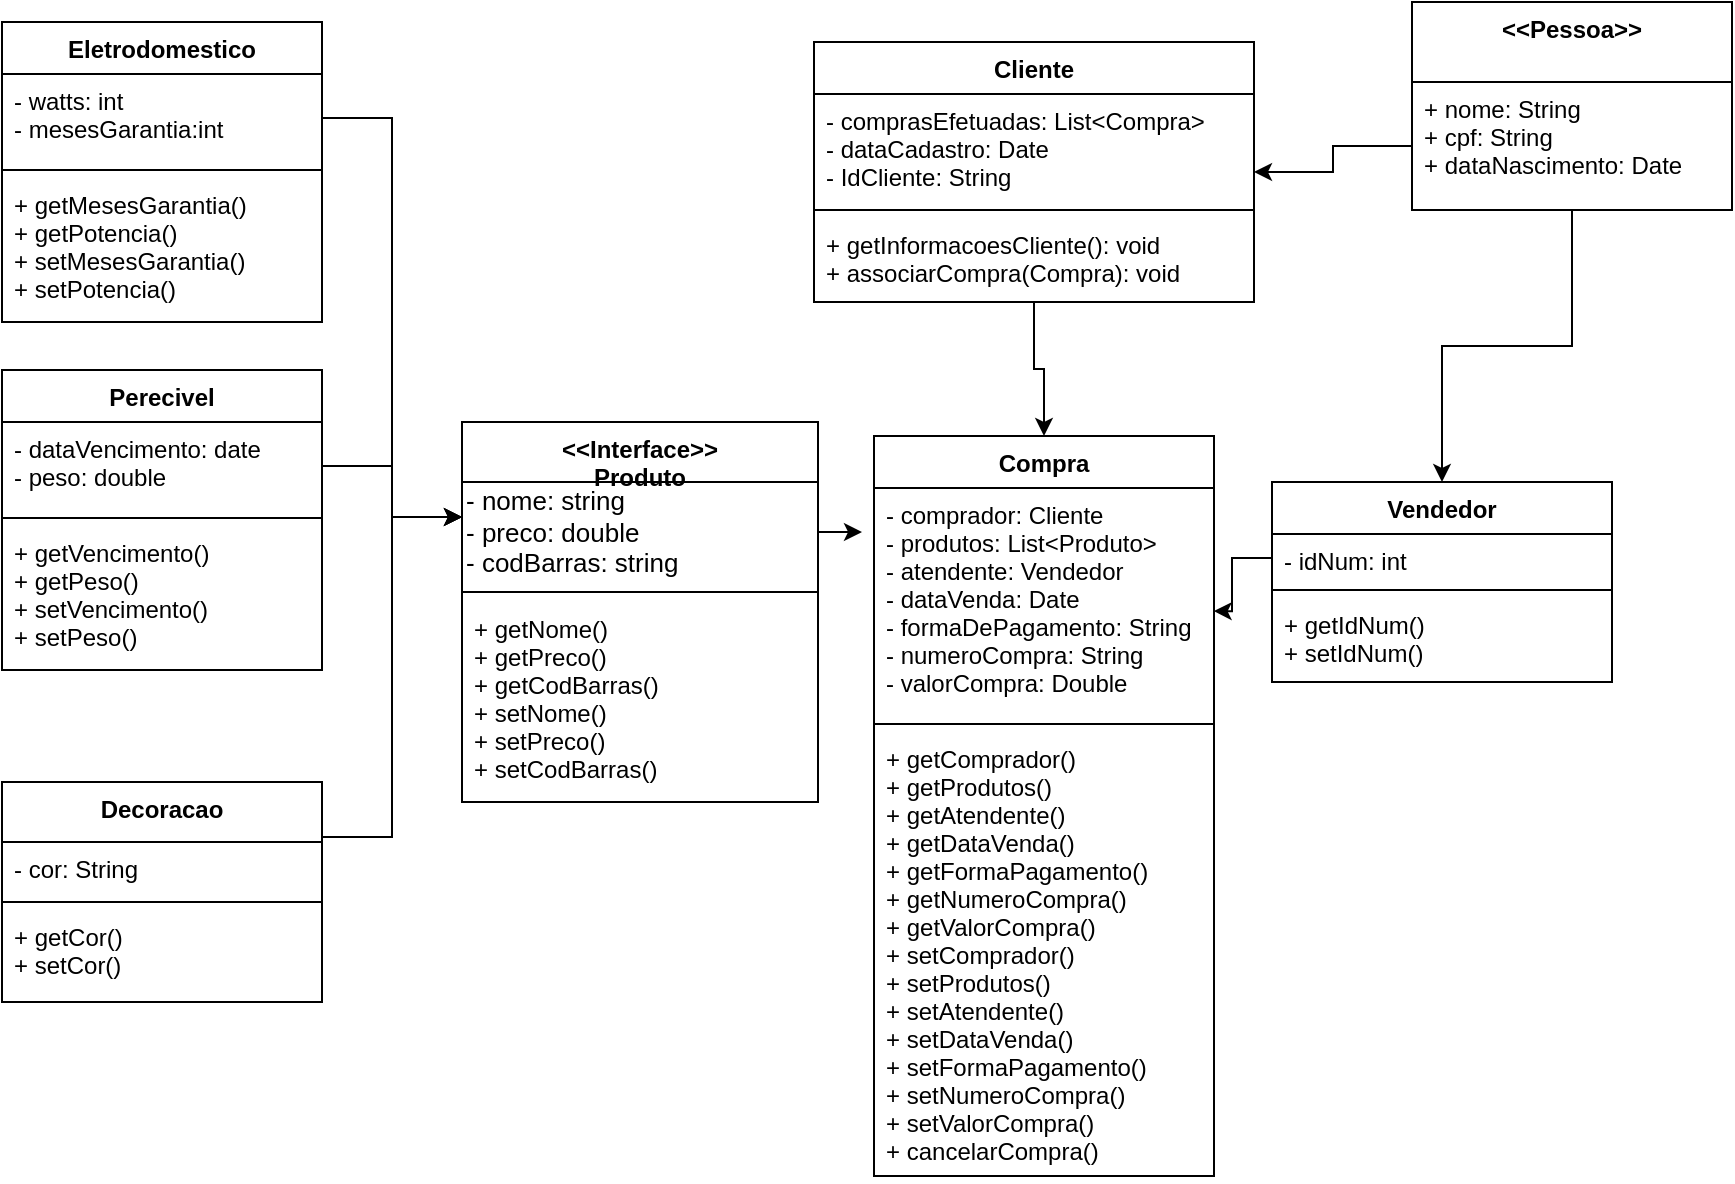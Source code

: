 <mxfile version="20.5.3" type="github">
  <diagram id="C5RBs43oDa-KdzZeNtuy" name="Page-1">
    <mxGraphModel dx="1406" dy="551" grid="1" gridSize="10" guides="1" tooltips="1" connect="1" arrows="1" fold="1" page="1" pageScale="1" pageWidth="1169" pageHeight="827" math="0" shadow="0">
      <root>
        <mxCell id="WIyWlLk6GJQsqaUBKTNV-0" />
        <mxCell id="WIyWlLk6GJQsqaUBKTNV-1" parent="WIyWlLk6GJQsqaUBKTNV-0" />
        <mxCell id="UWpg7ca5vRlGJdTYK1Bn-0" value="&lt;&lt;Interface&gt;&gt;&#xa;Produto" style="swimlane;fontStyle=1;align=center;verticalAlign=top;childLayout=stackLayout;horizontal=1;startSize=30;horizontalStack=0;resizeParent=1;resizeParentMax=0;resizeLast=0;collapsible=1;marginBottom=0;" parent="WIyWlLk6GJQsqaUBKTNV-1" vertex="1">
          <mxGeometry x="380" y="440" width="178" height="190" as="geometry" />
        </mxCell>
        <mxCell id="2gvGFrdzwFCjz0QQeKKK-2" value="- nome: string&lt;br&gt;- preco: double&lt;br&gt;- codBarras: string" style="text;html=1;strokeColor=none;fillColor=none;align=left;verticalAlign=middle;whiteSpace=wrap;rounded=0;fontSize=13;" vertex="1" parent="UWpg7ca5vRlGJdTYK1Bn-0">
          <mxGeometry y="30" width="178" height="50" as="geometry" />
        </mxCell>
        <mxCell id="UWpg7ca5vRlGJdTYK1Bn-2" value="" style="line;strokeWidth=1;fillColor=none;align=left;verticalAlign=middle;spacingTop=-1;spacingLeft=3;spacingRight=3;rotatable=0;labelPosition=right;points=[];portConstraint=eastwest;strokeColor=inherit;" parent="UWpg7ca5vRlGJdTYK1Bn-0" vertex="1">
          <mxGeometry y="80" width="178" height="10" as="geometry" />
        </mxCell>
        <mxCell id="UWpg7ca5vRlGJdTYK1Bn-3" value="+ getNome()&#xa;+ getPreco()&#xa;+ getCodBarras()&#xa;+ setNome()&#xa;+ setPreco()&#xa;+ setCodBarras() " style="text;strokeColor=none;fillColor=none;align=left;verticalAlign=top;spacingLeft=4;spacingRight=4;overflow=hidden;rotatable=0;points=[[0,0.5],[1,0.5]];portConstraint=eastwest;" parent="UWpg7ca5vRlGJdTYK1Bn-0" vertex="1">
          <mxGeometry y="90" width="178" height="100" as="geometry" />
        </mxCell>
        <mxCell id="UWpg7ca5vRlGJdTYK1Bn-21" style="edgeStyle=orthogonalEdgeStyle;rounded=0;orthogonalLoop=1;jettySize=auto;html=1;exitX=1;exitY=0.5;exitDx=0;exitDy=0;entryX=0;entryY=0.25;entryDx=0;entryDy=0;" parent="WIyWlLk6GJQsqaUBKTNV-1" source="UWpg7ca5vRlGJdTYK1Bn-59" target="UWpg7ca5vRlGJdTYK1Bn-0" edge="1">
          <mxGeometry relative="1" as="geometry">
            <mxPoint x="235" y="393.0" as="sourcePoint" />
          </mxGeometry>
        </mxCell>
        <mxCell id="UWpg7ca5vRlGJdTYK1Bn-23" style="edgeStyle=orthogonalEdgeStyle;rounded=0;orthogonalLoop=1;jettySize=auto;html=1;exitX=1;exitY=0.5;exitDx=0;exitDy=0;entryX=0;entryY=0.25;entryDx=0;entryDy=0;" parent="WIyWlLk6GJQsqaUBKTNV-1" source="UWpg7ca5vRlGJdTYK1Bn-63" target="UWpg7ca5vRlGJdTYK1Bn-0" edge="1">
          <mxGeometry relative="1" as="geometry">
            <mxPoint x="235" y="543" as="sourcePoint" />
            <mxPoint x="345" y="470" as="targetPoint" />
          </mxGeometry>
        </mxCell>
        <mxCell id="UWpg7ca5vRlGJdTYK1Bn-28" style="edgeStyle=orthogonalEdgeStyle;rounded=0;orthogonalLoop=1;jettySize=auto;html=1;exitX=1;exitY=0.25;exitDx=0;exitDy=0;entryX=0;entryY=0.25;entryDx=0;entryDy=0;" parent="WIyWlLk6GJQsqaUBKTNV-1" source="UWpg7ca5vRlGJdTYK1Bn-24" target="UWpg7ca5vRlGJdTYK1Bn-0" edge="1">
          <mxGeometry relative="1" as="geometry" />
        </mxCell>
        <mxCell id="UWpg7ca5vRlGJdTYK1Bn-24" value="Decoracao" style="swimlane;fontStyle=1;align=center;verticalAlign=top;childLayout=stackLayout;horizontal=1;startSize=30;horizontalStack=0;resizeParent=1;resizeParentMax=0;resizeLast=0;collapsible=1;marginBottom=0;" parent="WIyWlLk6GJQsqaUBKTNV-1" vertex="1">
          <mxGeometry x="150" y="620" width="160" height="110" as="geometry" />
        </mxCell>
        <mxCell id="UWpg7ca5vRlGJdTYK1Bn-25" value="- cor: String" style="text;strokeColor=none;fillColor=none;align=left;verticalAlign=top;spacingLeft=4;spacingRight=4;overflow=hidden;rotatable=0;points=[[0,0.5],[1,0.5]];portConstraint=eastwest;" parent="UWpg7ca5vRlGJdTYK1Bn-24" vertex="1">
          <mxGeometry y="30" width="160" height="26" as="geometry" />
        </mxCell>
        <mxCell id="UWpg7ca5vRlGJdTYK1Bn-26" value="" style="line;strokeWidth=1;fillColor=none;align=left;verticalAlign=middle;spacingTop=-1;spacingLeft=3;spacingRight=3;rotatable=0;labelPosition=right;points=[];portConstraint=eastwest;strokeColor=inherit;" parent="UWpg7ca5vRlGJdTYK1Bn-24" vertex="1">
          <mxGeometry y="56" width="160" height="8" as="geometry" />
        </mxCell>
        <mxCell id="UWpg7ca5vRlGJdTYK1Bn-27" value="+ getCor()&#xa;+ setCor()" style="text;strokeColor=none;fillColor=none;align=left;verticalAlign=top;spacingLeft=4;spacingRight=4;overflow=hidden;rotatable=0;points=[[0,0.5],[1,0.5]];portConstraint=eastwest;" parent="UWpg7ca5vRlGJdTYK1Bn-24" vertex="1">
          <mxGeometry y="64" width="160" height="46" as="geometry" />
        </mxCell>
        <mxCell id="CT_ugirR9yLixWMK8P_X-0" style="edgeStyle=orthogonalEdgeStyle;rounded=0;orthogonalLoop=1;jettySize=auto;html=1;entryX=0.5;entryY=0;entryDx=0;entryDy=0;" parent="WIyWlLk6GJQsqaUBKTNV-1" source="UWpg7ca5vRlGJdTYK1Bn-37" target="UWpg7ca5vRlGJdTYK1Bn-51" edge="1">
          <mxGeometry relative="1" as="geometry" />
        </mxCell>
        <mxCell id="UWpg7ca5vRlGJdTYK1Bn-37" value="Cliente" style="swimlane;fontStyle=1;align=center;verticalAlign=top;childLayout=stackLayout;horizontal=1;startSize=26;horizontalStack=0;resizeParent=1;resizeParentMax=0;resizeLast=0;collapsible=1;marginBottom=0;" parent="WIyWlLk6GJQsqaUBKTNV-1" vertex="1">
          <mxGeometry x="556" y="250" width="220" height="130" as="geometry" />
        </mxCell>
        <mxCell id="UWpg7ca5vRlGJdTYK1Bn-39" value="- comprasEfetuadas: List&lt;Compra&gt;&#xa;- dataCadastro: Date&#xa;- IdCliente: String" style="text;strokeColor=none;fillColor=none;align=left;verticalAlign=top;spacingLeft=4;spacingRight=4;overflow=hidden;rotatable=0;points=[[0,0.5],[1,0.5]];portConstraint=eastwest;" parent="UWpg7ca5vRlGJdTYK1Bn-37" vertex="1">
          <mxGeometry y="26" width="220" height="54" as="geometry" />
        </mxCell>
        <mxCell id="UWpg7ca5vRlGJdTYK1Bn-38" value="" style="line;strokeWidth=1;fillColor=none;align=left;verticalAlign=middle;spacingTop=-1;spacingLeft=3;spacingRight=3;rotatable=0;labelPosition=right;points=[];portConstraint=eastwest;strokeColor=inherit;" parent="UWpg7ca5vRlGJdTYK1Bn-37" vertex="1">
          <mxGeometry y="80" width="220" height="8" as="geometry" />
        </mxCell>
        <mxCell id="UWpg7ca5vRlGJdTYK1Bn-40" value="+ getInformacoesCliente(): void&#xa;+ associarCompra(Compra): void" style="text;strokeColor=none;fillColor=none;align=left;verticalAlign=top;spacingLeft=4;spacingRight=4;overflow=hidden;rotatable=0;points=[[0,0.5],[1,0.5]];portConstraint=eastwest;" parent="UWpg7ca5vRlGJdTYK1Bn-37" vertex="1">
          <mxGeometry y="88" width="220" height="42" as="geometry" />
        </mxCell>
        <mxCell id="UWpg7ca5vRlGJdTYK1Bn-51" value="Compra" style="swimlane;fontStyle=1;align=center;verticalAlign=top;childLayout=stackLayout;horizontal=1;startSize=26;horizontalStack=0;resizeParent=1;resizeParentMax=0;resizeLast=0;collapsible=1;marginBottom=0;" parent="WIyWlLk6GJQsqaUBKTNV-1" vertex="1">
          <mxGeometry x="586" y="447" width="170" height="370" as="geometry" />
        </mxCell>
        <mxCell id="UWpg7ca5vRlGJdTYK1Bn-52" value="- comprador: Cliente&#xa;- produtos: List&lt;Produto&gt;&#xa;- atendente: Vendedor&#xa;- dataVenda: Date&#xa;- formaDePagamento: String&#xa;- numeroCompra: String&#xa;- valorCompra: Double&#xa;&#xa;&#xa;&#xa;&#xa;" style="text;strokeColor=none;fillColor=none;align=left;verticalAlign=top;spacingLeft=4;spacingRight=4;overflow=hidden;rotatable=0;points=[[0,0.5],[1,0.5]];portConstraint=eastwest;" parent="UWpg7ca5vRlGJdTYK1Bn-51" vertex="1">
          <mxGeometry y="26" width="170" height="114" as="geometry" />
        </mxCell>
        <mxCell id="UWpg7ca5vRlGJdTYK1Bn-53" value="" style="line;strokeWidth=1;fillColor=none;align=left;verticalAlign=middle;spacingTop=-1;spacingLeft=3;spacingRight=3;rotatable=0;labelPosition=right;points=[];portConstraint=eastwest;strokeColor=inherit;" parent="UWpg7ca5vRlGJdTYK1Bn-51" vertex="1">
          <mxGeometry y="140" width="170" height="8" as="geometry" />
        </mxCell>
        <mxCell id="2gvGFrdzwFCjz0QQeKKK-9" value="+ getComprador()&#xa;+ getProdutos()&#xa;+ getAtendente()&#xa;+ getDataVenda()&#xa;+ getFormaPagamento()&#xa;+ getNumeroCompra()&#xa;+ getValorCompra()&#xa;+ setComprador()&#xa;+ setProdutos()&#xa;+ setAtendente()&#xa;+ setDataVenda()&#xa;+ setFormaPagamento()&#xa;+ setNumeroCompra()&#xa;+ setValorCompra()&#xa;+ cancelarCompra()&#xa;&#xa;&#xa;" style="text;strokeColor=none;fillColor=none;align=left;verticalAlign=top;spacingLeft=4;spacingRight=4;overflow=hidden;rotatable=0;points=[[0,0.5],[1,0.5]];portConstraint=eastwest;" vertex="1" parent="UWpg7ca5vRlGJdTYK1Bn-51">
          <mxGeometry y="148" width="170" height="222" as="geometry" />
        </mxCell>
        <mxCell id="UWpg7ca5vRlGJdTYK1Bn-58" value="Eletrodomestico&#xa;&#xa;&#xa;" style="swimlane;fontStyle=1;align=center;verticalAlign=top;childLayout=stackLayout;horizontal=1;startSize=26;horizontalStack=0;resizeParent=1;resizeParentMax=0;resizeLast=0;collapsible=1;marginBottom=0;" parent="WIyWlLk6GJQsqaUBKTNV-1" vertex="1">
          <mxGeometry x="150" y="240" width="160" height="150" as="geometry" />
        </mxCell>
        <mxCell id="UWpg7ca5vRlGJdTYK1Bn-59" value="- watts: int&#xa;- mesesGarantia:int&#xa;" style="text;strokeColor=none;fillColor=none;align=left;verticalAlign=top;spacingLeft=4;spacingRight=4;overflow=hidden;rotatable=0;points=[[0,0.5],[1,0.5]];portConstraint=eastwest;" parent="UWpg7ca5vRlGJdTYK1Bn-58" vertex="1">
          <mxGeometry y="26" width="160" height="44" as="geometry" />
        </mxCell>
        <mxCell id="UWpg7ca5vRlGJdTYK1Bn-60" value="" style="line;strokeWidth=1;fillColor=none;align=left;verticalAlign=middle;spacingTop=-1;spacingLeft=3;spacingRight=3;rotatable=0;labelPosition=right;points=[];portConstraint=eastwest;strokeColor=inherit;" parent="UWpg7ca5vRlGJdTYK1Bn-58" vertex="1">
          <mxGeometry y="70" width="160" height="8" as="geometry" />
        </mxCell>
        <mxCell id="UWpg7ca5vRlGJdTYK1Bn-61" value="+ getMesesGarantia()&#xa;+ getPotencia()&#xa;+ setMesesGarantia()&#xa;+ setPotencia()" style="text;strokeColor=none;fillColor=none;align=left;verticalAlign=top;spacingLeft=4;spacingRight=4;overflow=hidden;rotatable=0;points=[[0,0.5],[1,0.5]];portConstraint=eastwest;" parent="UWpg7ca5vRlGJdTYK1Bn-58" vertex="1">
          <mxGeometry y="78" width="160" height="72" as="geometry" />
        </mxCell>
        <mxCell id="UWpg7ca5vRlGJdTYK1Bn-62" value="Perecivel" style="swimlane;fontStyle=1;align=center;verticalAlign=top;childLayout=stackLayout;horizontal=1;startSize=26;horizontalStack=0;resizeParent=1;resizeParentMax=0;resizeLast=0;collapsible=1;marginBottom=0;" parent="WIyWlLk6GJQsqaUBKTNV-1" vertex="1">
          <mxGeometry x="150" y="414" width="160" height="150" as="geometry" />
        </mxCell>
        <mxCell id="UWpg7ca5vRlGJdTYK1Bn-63" value="- dataVencimento: date&#xa;- peso: double&#xa;" style="text;strokeColor=none;fillColor=none;align=left;verticalAlign=top;spacingLeft=4;spacingRight=4;overflow=hidden;rotatable=0;points=[[0,0.5],[1,0.5]];portConstraint=eastwest;" parent="UWpg7ca5vRlGJdTYK1Bn-62" vertex="1">
          <mxGeometry y="26" width="160" height="44" as="geometry" />
        </mxCell>
        <mxCell id="UWpg7ca5vRlGJdTYK1Bn-64" value="" style="line;strokeWidth=1;fillColor=none;align=left;verticalAlign=middle;spacingTop=-1;spacingLeft=3;spacingRight=3;rotatable=0;labelPosition=right;points=[];portConstraint=eastwest;strokeColor=inherit;" parent="UWpg7ca5vRlGJdTYK1Bn-62" vertex="1">
          <mxGeometry y="70" width="160" height="8" as="geometry" />
        </mxCell>
        <mxCell id="UWpg7ca5vRlGJdTYK1Bn-65" value="+ getVencimento()&#xa;+ getPeso()&#xa;+ setVencimento()&#xa;+ setPeso()&#xa;&#xa;" style="text;strokeColor=none;fillColor=none;align=left;verticalAlign=top;spacingLeft=4;spacingRight=4;overflow=hidden;rotatable=0;points=[[0,0.5],[1,0.5]];portConstraint=eastwest;" parent="UWpg7ca5vRlGJdTYK1Bn-62" vertex="1">
          <mxGeometry y="78" width="160" height="72" as="geometry" />
        </mxCell>
        <mxCell id="CT_ugirR9yLixWMK8P_X-4" style="edgeStyle=orthogonalEdgeStyle;rounded=0;orthogonalLoop=1;jettySize=auto;html=1;" parent="WIyWlLk6GJQsqaUBKTNV-1" source="UWpg7ca5vRlGJdTYK1Bn-66" target="UWpg7ca5vRlGJdTYK1Bn-70" edge="1">
          <mxGeometry relative="1" as="geometry" />
        </mxCell>
        <mxCell id="UWpg7ca5vRlGJdTYK1Bn-66" value="&lt;&lt;Pessoa&gt;&gt;&#xa;" style="swimlane;fontStyle=1;align=center;verticalAlign=top;childLayout=stackLayout;horizontal=1;startSize=40;horizontalStack=0;resizeParent=1;resizeParentMax=0;resizeLast=0;collapsible=1;marginBottom=0;" parent="WIyWlLk6GJQsqaUBKTNV-1" vertex="1">
          <mxGeometry x="855" y="230" width="160" height="104" as="geometry" />
        </mxCell>
        <mxCell id="UWpg7ca5vRlGJdTYK1Bn-68" value="+ nome: String&#xa;+ cpf: String&#xa;+ dataNascimento: Date&#xa;&#xa;" style="text;strokeColor=none;fillColor=none;align=left;verticalAlign=top;spacingLeft=4;spacingRight=4;overflow=hidden;rotatable=0;points=[[0,0.5],[1,0.5]];portConstraint=eastwest;" parent="UWpg7ca5vRlGJdTYK1Bn-66" vertex="1">
          <mxGeometry y="40" width="160" height="64" as="geometry" />
        </mxCell>
        <mxCell id="UWpg7ca5vRlGJdTYK1Bn-70" value="Vendedor&#xa;" style="swimlane;fontStyle=1;align=center;verticalAlign=top;childLayout=stackLayout;horizontal=1;startSize=26;horizontalStack=0;resizeParent=1;resizeParentMax=0;resizeLast=0;collapsible=1;marginBottom=0;" parent="WIyWlLk6GJQsqaUBKTNV-1" vertex="1">
          <mxGeometry x="785" y="470" width="170" height="100" as="geometry" />
        </mxCell>
        <mxCell id="UWpg7ca5vRlGJdTYK1Bn-72" value="- idNum: int&#xa;" style="text;strokeColor=none;fillColor=none;align=left;verticalAlign=top;spacingLeft=4;spacingRight=4;overflow=hidden;rotatable=0;points=[[0,0.5],[1,0.5]];portConstraint=eastwest;" parent="UWpg7ca5vRlGJdTYK1Bn-70" vertex="1">
          <mxGeometry y="26" width="170" height="24" as="geometry" />
        </mxCell>
        <mxCell id="UWpg7ca5vRlGJdTYK1Bn-71" value="" style="line;strokeWidth=1;fillColor=none;align=left;verticalAlign=middle;spacingTop=-1;spacingLeft=3;spacingRight=3;rotatable=0;labelPosition=right;points=[];portConstraint=eastwest;strokeColor=inherit;" parent="UWpg7ca5vRlGJdTYK1Bn-70" vertex="1">
          <mxGeometry y="50" width="170" height="8" as="geometry" />
        </mxCell>
        <mxCell id="2gvGFrdzwFCjz0QQeKKK-10" value="+ getIdNum()&#xa;+ setIdNum()" style="text;strokeColor=none;fillColor=none;align=left;verticalAlign=top;spacingLeft=4;spacingRight=4;overflow=hidden;rotatable=0;points=[[0,0.5],[1,0.5]];portConstraint=eastwest;" vertex="1" parent="UWpg7ca5vRlGJdTYK1Bn-70">
          <mxGeometry y="58" width="170" height="42" as="geometry" />
        </mxCell>
        <mxCell id="UWpg7ca5vRlGJdTYK1Bn-74" style="edgeStyle=orthogonalEdgeStyle;rounded=0;orthogonalLoop=1;jettySize=auto;html=1;exitX=0;exitY=0.5;exitDx=0;exitDy=0;entryX=1;entryY=0.5;entryDx=0;entryDy=0;" parent="WIyWlLk6GJQsqaUBKTNV-1" source="UWpg7ca5vRlGJdTYK1Bn-68" target="UWpg7ca5vRlGJdTYK1Bn-37" edge="1">
          <mxGeometry relative="1" as="geometry" />
        </mxCell>
        <mxCell id="CT_ugirR9yLixWMK8P_X-1" style="edgeStyle=orthogonalEdgeStyle;rounded=0;orthogonalLoop=1;jettySize=auto;html=1;entryX=0.999;entryY=0.54;entryDx=0;entryDy=0;entryPerimeter=0;" parent="WIyWlLk6GJQsqaUBKTNV-1" source="UWpg7ca5vRlGJdTYK1Bn-72" target="UWpg7ca5vRlGJdTYK1Bn-52" edge="1">
          <mxGeometry relative="1" as="geometry" />
        </mxCell>
        <mxCell id="2gvGFrdzwFCjz0QQeKKK-5" value="" style="endArrow=classic;html=1;rounded=0;fontSize=13;exitX=1;exitY=0.5;exitDx=0;exitDy=0;" edge="1" parent="WIyWlLk6GJQsqaUBKTNV-1" source="2gvGFrdzwFCjz0QQeKKK-2">
          <mxGeometry width="50" height="50" relative="1" as="geometry">
            <mxPoint x="560" y="490" as="sourcePoint" />
            <mxPoint x="580" y="495" as="targetPoint" />
          </mxGeometry>
        </mxCell>
      </root>
    </mxGraphModel>
  </diagram>
</mxfile>
